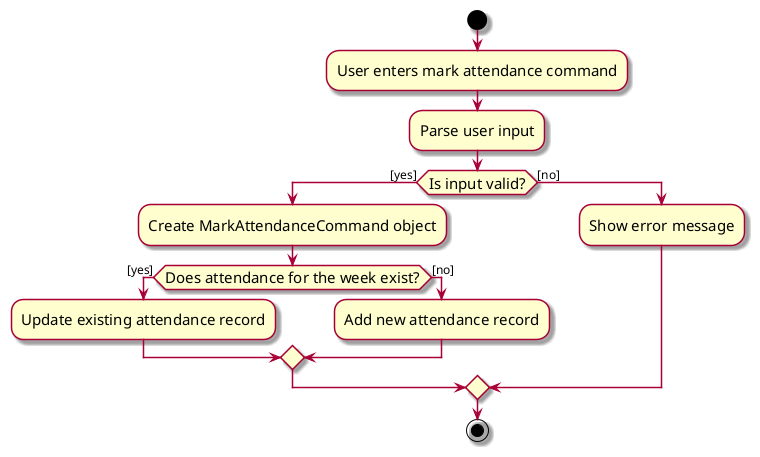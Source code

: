 @startuml
skin rose
skinparam ActivityFontSize 15
skinparam ArrowFontSize 12
start
:User enters mark attendance command;
:Parse user input;
if (Is input valid?) then ([yes])
  :Create MarkAttendanceCommand object;
  if (Does attendance for the week exist?) then ([yes])
    :Update existing attendance record;
  else ([no])
    :Add new attendance record;
  endif
else ([no])
  :Show error message;
endif
stop
@enduml

